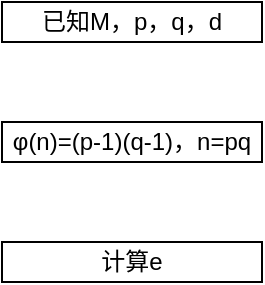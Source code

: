 <mxfile version="25.0.3">
  <diagram name="第 1 页" id="_NFeJPnXIHTTNLeFSc-N">
    <mxGraphModel dx="988" dy="599" grid="1" gridSize="10" guides="1" tooltips="1" connect="1" arrows="1" fold="1" page="1" pageScale="1" pageWidth="827" pageHeight="1169" math="0" shadow="0">
      <root>
        <mxCell id="0" />
        <mxCell id="1" parent="0" />
        <mxCell id="7vSC1R2nWwlc2iJXXi78-1" value="已知M，p，q，d" style="rounded=0;whiteSpace=wrap;html=1;" vertex="1" parent="1">
          <mxGeometry x="360" y="200" width="130" height="20" as="geometry" />
        </mxCell>
        <mxCell id="7vSC1R2nWwlc2iJXXi78-2" value="φ(n)=(p-1)(q-1)，n=pq" style="rounded=0;whiteSpace=wrap;html=1;" vertex="1" parent="1">
          <mxGeometry x="360" y="260" width="130" height="20" as="geometry" />
        </mxCell>
        <mxCell id="7vSC1R2nWwlc2iJXXi78-3" value="计算e" style="rounded=0;whiteSpace=wrap;html=1;" vertex="1" parent="1">
          <mxGeometry x="360" y="320" width="130" height="20" as="geometry" />
        </mxCell>
      </root>
    </mxGraphModel>
  </diagram>
</mxfile>
